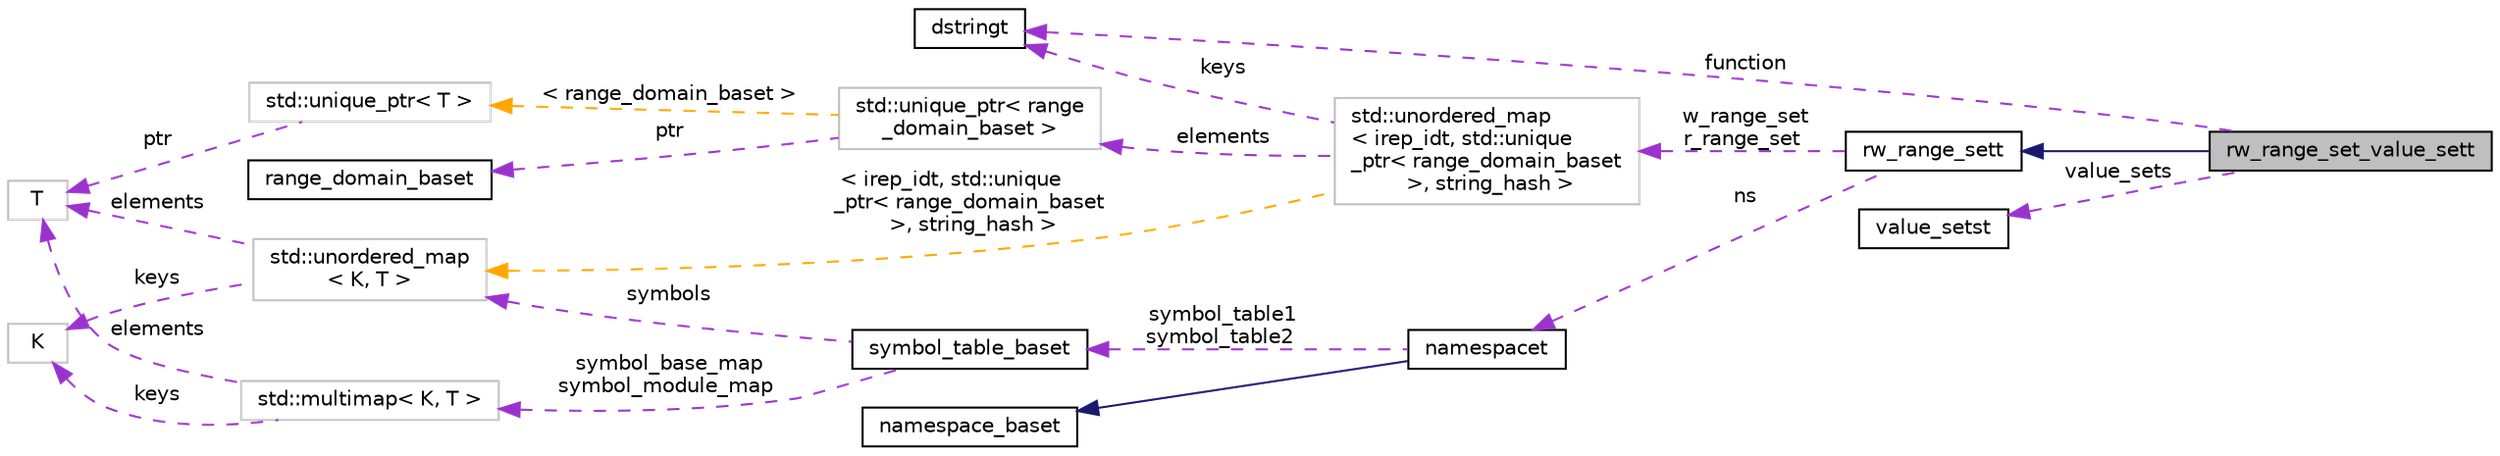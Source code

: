digraph "rw_range_set_value_sett"
{
 // LATEX_PDF_SIZE
  bgcolor="transparent";
  edge [fontname="Helvetica",fontsize="10",labelfontname="Helvetica",labelfontsize="10"];
  node [fontname="Helvetica",fontsize="10",shape=record];
  rankdir="LR";
  Node1 [label="rw_range_set_value_sett",height=0.2,width=0.4,color="black", fillcolor="grey75", style="filled", fontcolor="black",tooltip=" "];
  Node2 -> Node1 [dir="back",color="midnightblue",fontsize="10",style="solid",fontname="Helvetica"];
  Node2 [label="rw_range_sett",height=0.2,width=0.4,color="black",URL="$classrw__range__sett.html",tooltip=" "];
  Node3 -> Node2 [dir="back",color="darkorchid3",fontsize="10",style="dashed",label=" w_range_set\nr_range_set" ,fontname="Helvetica"];
  Node3 [label="std::unordered_map\l\< irep_idt, std::unique\l_ptr\< range_domain_baset\l \>, string_hash \>",height=0.2,width=0.4,color="grey75",tooltip=" "];
  Node4 -> Node3 [dir="back",color="darkorchid3",fontsize="10",style="dashed",label=" keys" ,fontname="Helvetica"];
  Node4 [label="dstringt",height=0.2,width=0.4,color="black",URL="$classdstringt.html",tooltip="dstringt has one field, an unsigned integer no which is an index into a static table of strings."];
  Node5 -> Node3 [dir="back",color="darkorchid3",fontsize="10",style="dashed",label=" elements" ,fontname="Helvetica"];
  Node5 [label="std::unique_ptr\< range\l_domain_baset \>",height=0.2,width=0.4,color="grey75",tooltip=" "];
  Node6 -> Node5 [dir="back",color="darkorchid3",fontsize="10",style="dashed",label=" ptr" ,fontname="Helvetica"];
  Node6 [label="range_domain_baset",height=0.2,width=0.4,color="black",URL="$classrange__domain__baset.html",tooltip=" "];
  Node7 -> Node5 [dir="back",color="orange",fontsize="10",style="dashed",label=" \< range_domain_baset \>" ,fontname="Helvetica"];
  Node7 [label="std::unique_ptr\< T \>",height=0.2,width=0.4,color="grey75",tooltip="STL class."];
  Node8 -> Node7 [dir="back",color="darkorchid3",fontsize="10",style="dashed",label=" ptr" ,fontname="Helvetica"];
  Node8 [label="T",height=0.2,width=0.4,color="grey75",tooltip=" "];
  Node9 -> Node3 [dir="back",color="orange",fontsize="10",style="dashed",label=" \< irep_idt, std::unique\l_ptr\< range_domain_baset\l \>, string_hash \>" ,fontname="Helvetica"];
  Node9 [label="std::unordered_map\l\< K, T \>",height=0.2,width=0.4,color="grey75",tooltip="STL class."];
  Node10 -> Node9 [dir="back",color="darkorchid3",fontsize="10",style="dashed",label=" keys" ,fontname="Helvetica"];
  Node10 [label="K",height=0.2,width=0.4,color="grey75",tooltip=" "];
  Node8 -> Node9 [dir="back",color="darkorchid3",fontsize="10",style="dashed",label=" elements" ,fontname="Helvetica"];
  Node11 -> Node2 [dir="back",color="darkorchid3",fontsize="10",style="dashed",label=" ns" ,fontname="Helvetica"];
  Node11 [label="namespacet",height=0.2,width=0.4,color="black",URL="$classnamespacet.html",tooltip="A namespacet is essentially one or two symbol tables bound together, to allow for symbol lookups in t..."];
  Node12 -> Node11 [dir="back",color="midnightblue",fontsize="10",style="solid",fontname="Helvetica"];
  Node12 [label="namespace_baset",height=0.2,width=0.4,color="black",URL="$classnamespace__baset.html",tooltip="Basic interface for a namespace."];
  Node13 -> Node11 [dir="back",color="darkorchid3",fontsize="10",style="dashed",label=" symbol_table1\nsymbol_table2" ,fontname="Helvetica"];
  Node13 [label="symbol_table_baset",height=0.2,width=0.4,color="black",URL="$classsymbol__table__baset.html",tooltip="The symbol table base class interface."];
  Node14 -> Node13 [dir="back",color="darkorchid3",fontsize="10",style="dashed",label=" symbol_base_map\nsymbol_module_map" ,fontname="Helvetica"];
  Node14 [label="std::multimap\< K, T \>",height=0.2,width=0.4,color="grey75",tooltip="STL class."];
  Node10 -> Node14 [dir="back",color="darkorchid3",fontsize="10",style="dashed",label=" keys" ,fontname="Helvetica"];
  Node8 -> Node14 [dir="back",color="darkorchid3",fontsize="10",style="dashed",label=" elements" ,fontname="Helvetica"];
  Node9 -> Node13 [dir="back",color="darkorchid3",fontsize="10",style="dashed",label=" symbols" ,fontname="Helvetica"];
  Node15 -> Node1 [dir="back",color="darkorchid3",fontsize="10",style="dashed",label=" value_sets" ,fontname="Helvetica"];
  Node15 [label="value_setst",height=0.2,width=0.4,color="black",URL="$classvalue__setst.html",tooltip=" "];
  Node4 -> Node1 [dir="back",color="darkorchid3",fontsize="10",style="dashed",label=" function" ,fontname="Helvetica"];
}
